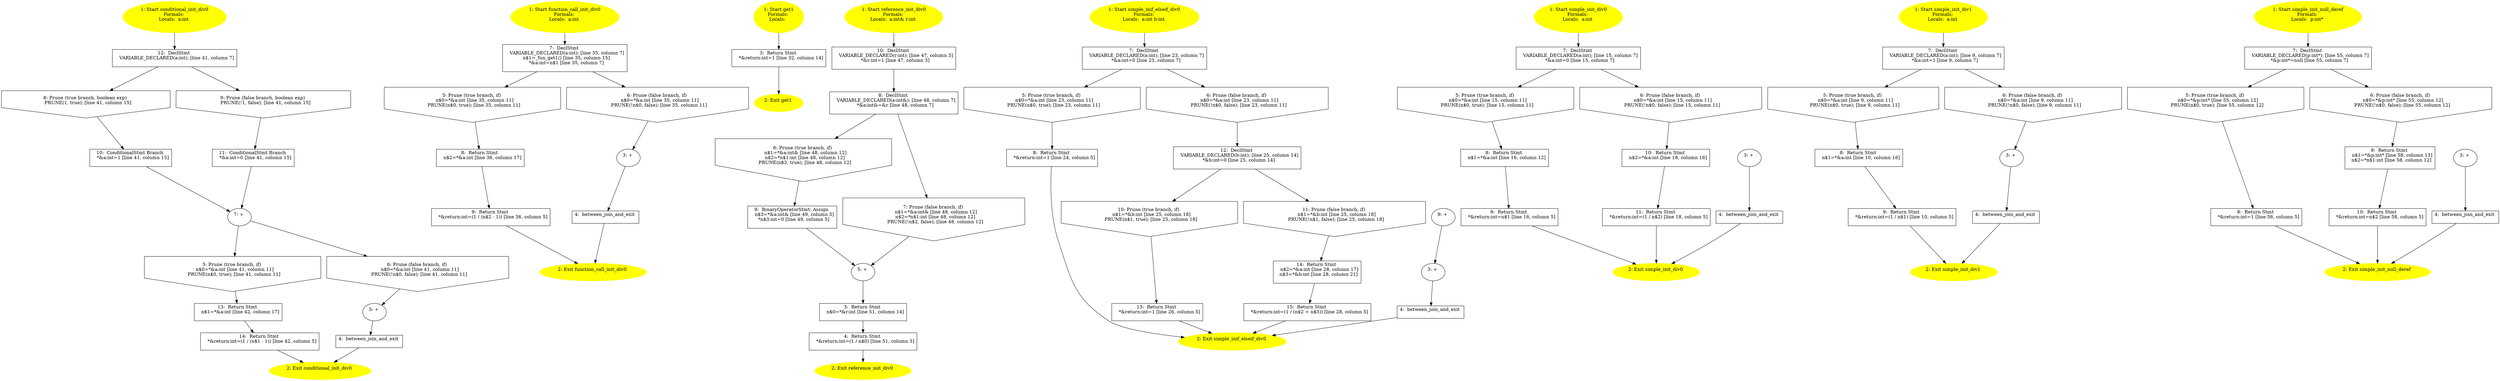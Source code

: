 /* @generated */
digraph cfg {
"conditional_init_div0#15409862859031639280.1a402395676f14cae9f26917a820e9ed_1" [label="1: Start conditional_init_div0\nFormals: \nLocals:  a:int \n  " color=yellow style=filled]
	

	 "conditional_init_div0#15409862859031639280.1a402395676f14cae9f26917a820e9ed_1" -> "conditional_init_div0#15409862859031639280.1a402395676f14cae9f26917a820e9ed_12" ;
"conditional_init_div0#15409862859031639280.1a402395676f14cae9f26917a820e9ed_2" [label="2: Exit conditional_init_div0 \n  " color=yellow style=filled]
	

"conditional_init_div0#15409862859031639280.1a402395676f14cae9f26917a820e9ed_3" [label="3: + \n  " ]
	

	 "conditional_init_div0#15409862859031639280.1a402395676f14cae9f26917a820e9ed_3" -> "conditional_init_div0#15409862859031639280.1a402395676f14cae9f26917a820e9ed_4" ;
"conditional_init_div0#15409862859031639280.1a402395676f14cae9f26917a820e9ed_4" [label="4:  between_join_and_exit \n  " shape="box"]
	

	 "conditional_init_div0#15409862859031639280.1a402395676f14cae9f26917a820e9ed_4" -> "conditional_init_div0#15409862859031639280.1a402395676f14cae9f26917a820e9ed_2" ;
"conditional_init_div0#15409862859031639280.1a402395676f14cae9f26917a820e9ed_5" [label="5: Prune (true branch, if) \n   n$0=*&a:int [line 41, column 11]\n  PRUNE(n$0, true); [line 41, column 11]\n " shape="invhouse"]
	

	 "conditional_init_div0#15409862859031639280.1a402395676f14cae9f26917a820e9ed_5" -> "conditional_init_div0#15409862859031639280.1a402395676f14cae9f26917a820e9ed_13" ;
"conditional_init_div0#15409862859031639280.1a402395676f14cae9f26917a820e9ed_6" [label="6: Prune (false branch, if) \n   n$0=*&a:int [line 41, column 11]\n  PRUNE(!n$0, false); [line 41, column 11]\n " shape="invhouse"]
	

	 "conditional_init_div0#15409862859031639280.1a402395676f14cae9f26917a820e9ed_6" -> "conditional_init_div0#15409862859031639280.1a402395676f14cae9f26917a820e9ed_3" ;
"conditional_init_div0#15409862859031639280.1a402395676f14cae9f26917a820e9ed_7" [label="7: + \n  " ]
	

	 "conditional_init_div0#15409862859031639280.1a402395676f14cae9f26917a820e9ed_7" -> "conditional_init_div0#15409862859031639280.1a402395676f14cae9f26917a820e9ed_5" ;
	 "conditional_init_div0#15409862859031639280.1a402395676f14cae9f26917a820e9ed_7" -> "conditional_init_div0#15409862859031639280.1a402395676f14cae9f26917a820e9ed_6" ;
"conditional_init_div0#15409862859031639280.1a402395676f14cae9f26917a820e9ed_8" [label="8: Prune (true branch, boolean exp) \n   PRUNE(1, true); [line 41, column 15]\n " shape="invhouse"]
	

	 "conditional_init_div0#15409862859031639280.1a402395676f14cae9f26917a820e9ed_8" -> "conditional_init_div0#15409862859031639280.1a402395676f14cae9f26917a820e9ed_10" ;
"conditional_init_div0#15409862859031639280.1a402395676f14cae9f26917a820e9ed_9" [label="9: Prune (false branch, boolean exp) \n   PRUNE(!1, false); [line 41, column 15]\n " shape="invhouse"]
	

	 "conditional_init_div0#15409862859031639280.1a402395676f14cae9f26917a820e9ed_9" -> "conditional_init_div0#15409862859031639280.1a402395676f14cae9f26917a820e9ed_11" ;
"conditional_init_div0#15409862859031639280.1a402395676f14cae9f26917a820e9ed_10" [label="10:  ConditionalStmt Branch \n   *&a:int=1 [line 41, column 15]\n " shape="box"]
	

	 "conditional_init_div0#15409862859031639280.1a402395676f14cae9f26917a820e9ed_10" -> "conditional_init_div0#15409862859031639280.1a402395676f14cae9f26917a820e9ed_7" ;
"conditional_init_div0#15409862859031639280.1a402395676f14cae9f26917a820e9ed_11" [label="11:  ConditionalStmt Branch \n   *&a:int=0 [line 41, column 15]\n " shape="box"]
	

	 "conditional_init_div0#15409862859031639280.1a402395676f14cae9f26917a820e9ed_11" -> "conditional_init_div0#15409862859031639280.1a402395676f14cae9f26917a820e9ed_7" ;
"conditional_init_div0#15409862859031639280.1a402395676f14cae9f26917a820e9ed_12" [label="12:  DeclStmt \n   VARIABLE_DECLARED(a:int); [line 41, column 7]\n " shape="box"]
	

	 "conditional_init_div0#15409862859031639280.1a402395676f14cae9f26917a820e9ed_12" -> "conditional_init_div0#15409862859031639280.1a402395676f14cae9f26917a820e9ed_8" ;
	 "conditional_init_div0#15409862859031639280.1a402395676f14cae9f26917a820e9ed_12" -> "conditional_init_div0#15409862859031639280.1a402395676f14cae9f26917a820e9ed_9" ;
"conditional_init_div0#15409862859031639280.1a402395676f14cae9f26917a820e9ed_13" [label="13:  Return Stmt \n   n$1=*&a:int [line 42, column 17]\n " shape="box"]
	

	 "conditional_init_div0#15409862859031639280.1a402395676f14cae9f26917a820e9ed_13" -> "conditional_init_div0#15409862859031639280.1a402395676f14cae9f26917a820e9ed_14" ;
"conditional_init_div0#15409862859031639280.1a402395676f14cae9f26917a820e9ed_14" [label="14:  Return Stmt \n   *&return:int=(1 / (n$1 - 1)) [line 42, column 5]\n " shape="box"]
	

	 "conditional_init_div0#15409862859031639280.1a402395676f14cae9f26917a820e9ed_14" -> "conditional_init_div0#15409862859031639280.1a402395676f14cae9f26917a820e9ed_2" ;
"function_call_init_div0#7458225874916439501.0ec340f42ffbe340a808e1b8bee4f555_1" [label="1: Start function_call_init_div0\nFormals: \nLocals:  a:int \n  " color=yellow style=filled]
	

	 "function_call_init_div0#7458225874916439501.0ec340f42ffbe340a808e1b8bee4f555_1" -> "function_call_init_div0#7458225874916439501.0ec340f42ffbe340a808e1b8bee4f555_7" ;
"function_call_init_div0#7458225874916439501.0ec340f42ffbe340a808e1b8bee4f555_2" [label="2: Exit function_call_init_div0 \n  " color=yellow style=filled]
	

"function_call_init_div0#7458225874916439501.0ec340f42ffbe340a808e1b8bee4f555_3" [label="3: + \n  " ]
	

	 "function_call_init_div0#7458225874916439501.0ec340f42ffbe340a808e1b8bee4f555_3" -> "function_call_init_div0#7458225874916439501.0ec340f42ffbe340a808e1b8bee4f555_4" ;
"function_call_init_div0#7458225874916439501.0ec340f42ffbe340a808e1b8bee4f555_4" [label="4:  between_join_and_exit \n  " shape="box"]
	

	 "function_call_init_div0#7458225874916439501.0ec340f42ffbe340a808e1b8bee4f555_4" -> "function_call_init_div0#7458225874916439501.0ec340f42ffbe340a808e1b8bee4f555_2" ;
"function_call_init_div0#7458225874916439501.0ec340f42ffbe340a808e1b8bee4f555_5" [label="5: Prune (true branch, if) \n   n$0=*&a:int [line 35, column 11]\n  PRUNE(n$0, true); [line 35, column 11]\n " shape="invhouse"]
	

	 "function_call_init_div0#7458225874916439501.0ec340f42ffbe340a808e1b8bee4f555_5" -> "function_call_init_div0#7458225874916439501.0ec340f42ffbe340a808e1b8bee4f555_8" ;
"function_call_init_div0#7458225874916439501.0ec340f42ffbe340a808e1b8bee4f555_6" [label="6: Prune (false branch, if) \n   n$0=*&a:int [line 35, column 11]\n  PRUNE(!n$0, false); [line 35, column 11]\n " shape="invhouse"]
	

	 "function_call_init_div0#7458225874916439501.0ec340f42ffbe340a808e1b8bee4f555_6" -> "function_call_init_div0#7458225874916439501.0ec340f42ffbe340a808e1b8bee4f555_3" ;
"function_call_init_div0#7458225874916439501.0ec340f42ffbe340a808e1b8bee4f555_7" [label="7:  DeclStmt \n   VARIABLE_DECLARED(a:int); [line 35, column 7]\n  n$1=_fun_get1() [line 35, column 15]\n  *&a:int=n$1 [line 35, column 7]\n " shape="box"]
	

	 "function_call_init_div0#7458225874916439501.0ec340f42ffbe340a808e1b8bee4f555_7" -> "function_call_init_div0#7458225874916439501.0ec340f42ffbe340a808e1b8bee4f555_5" ;
	 "function_call_init_div0#7458225874916439501.0ec340f42ffbe340a808e1b8bee4f555_7" -> "function_call_init_div0#7458225874916439501.0ec340f42ffbe340a808e1b8bee4f555_6" ;
"function_call_init_div0#7458225874916439501.0ec340f42ffbe340a808e1b8bee4f555_8" [label="8:  Return Stmt \n   n$2=*&a:int [line 36, column 17]\n " shape="box"]
	

	 "function_call_init_div0#7458225874916439501.0ec340f42ffbe340a808e1b8bee4f555_8" -> "function_call_init_div0#7458225874916439501.0ec340f42ffbe340a808e1b8bee4f555_9" ;
"function_call_init_div0#7458225874916439501.0ec340f42ffbe340a808e1b8bee4f555_9" [label="9:  Return Stmt \n   *&return:int=(1 / (n$2 - 1)) [line 36, column 5]\n " shape="box"]
	

	 "function_call_init_div0#7458225874916439501.0ec340f42ffbe340a808e1b8bee4f555_9" -> "function_call_init_div0#7458225874916439501.0ec340f42ffbe340a808e1b8bee4f555_2" ;
"get1#13610294053118758587.bb56087449b1c212bd814280133976bb_1" [label="1: Start get1\nFormals: \nLocals:  \n  " color=yellow style=filled]
	

	 "get1#13610294053118758587.bb56087449b1c212bd814280133976bb_1" -> "get1#13610294053118758587.bb56087449b1c212bd814280133976bb_3" ;
"get1#13610294053118758587.bb56087449b1c212bd814280133976bb_2" [label="2: Exit get1 \n  " color=yellow style=filled]
	

"get1#13610294053118758587.bb56087449b1c212bd814280133976bb_3" [label="3:  Return Stmt \n   *&return:int=1 [line 32, column 14]\n " shape="box"]
	

	 "get1#13610294053118758587.bb56087449b1c212bd814280133976bb_3" -> "get1#13610294053118758587.bb56087449b1c212bd814280133976bb_2" ;
"reference_init_div0#8765531464226376816.66e8a6545ef6e4641561744b4125ae49_1" [label="1: Start reference_init_div0\nFormals: \nLocals:  a:int& r:int \n  " color=yellow style=filled]
	

	 "reference_init_div0#8765531464226376816.66e8a6545ef6e4641561744b4125ae49_1" -> "reference_init_div0#8765531464226376816.66e8a6545ef6e4641561744b4125ae49_10" ;
"reference_init_div0#8765531464226376816.66e8a6545ef6e4641561744b4125ae49_2" [label="2: Exit reference_init_div0 \n  " color=yellow style=filled]
	

"reference_init_div0#8765531464226376816.66e8a6545ef6e4641561744b4125ae49_3" [label="3:  Return Stmt \n   n$0=*&r:int [line 51, column 14]\n " shape="box"]
	

	 "reference_init_div0#8765531464226376816.66e8a6545ef6e4641561744b4125ae49_3" -> "reference_init_div0#8765531464226376816.66e8a6545ef6e4641561744b4125ae49_4" ;
"reference_init_div0#8765531464226376816.66e8a6545ef6e4641561744b4125ae49_4" [label="4:  Return Stmt \n   *&return:int=(1 / n$0) [line 51, column 3]\n " shape="box"]
	

	 "reference_init_div0#8765531464226376816.66e8a6545ef6e4641561744b4125ae49_4" -> "reference_init_div0#8765531464226376816.66e8a6545ef6e4641561744b4125ae49_2" ;
"reference_init_div0#8765531464226376816.66e8a6545ef6e4641561744b4125ae49_5" [label="5: + \n  " ]
	

	 "reference_init_div0#8765531464226376816.66e8a6545ef6e4641561744b4125ae49_5" -> "reference_init_div0#8765531464226376816.66e8a6545ef6e4641561744b4125ae49_3" ;
"reference_init_div0#8765531464226376816.66e8a6545ef6e4641561744b4125ae49_6" [label="6: Prune (true branch, if) \n   n$1=*&a:int& [line 48, column 12]\n  n$2=*n$1:int [line 48, column 12]\n  PRUNE(n$2, true); [line 48, column 12]\n " shape="invhouse"]
	

	 "reference_init_div0#8765531464226376816.66e8a6545ef6e4641561744b4125ae49_6" -> "reference_init_div0#8765531464226376816.66e8a6545ef6e4641561744b4125ae49_9" ;
"reference_init_div0#8765531464226376816.66e8a6545ef6e4641561744b4125ae49_7" [label="7: Prune (false branch, if) \n   n$1=*&a:int& [line 48, column 12]\n  n$2=*n$1:int [line 48, column 12]\n  PRUNE(!n$2, false); [line 48, column 12]\n " shape="invhouse"]
	

	 "reference_init_div0#8765531464226376816.66e8a6545ef6e4641561744b4125ae49_7" -> "reference_init_div0#8765531464226376816.66e8a6545ef6e4641561744b4125ae49_5" ;
"reference_init_div0#8765531464226376816.66e8a6545ef6e4641561744b4125ae49_8" [label="8:  DeclStmt \n   VARIABLE_DECLARED(a:int&); [line 48, column 7]\n  *&a:int&=&r [line 48, column 7]\n " shape="box"]
	

	 "reference_init_div0#8765531464226376816.66e8a6545ef6e4641561744b4125ae49_8" -> "reference_init_div0#8765531464226376816.66e8a6545ef6e4641561744b4125ae49_6" ;
	 "reference_init_div0#8765531464226376816.66e8a6545ef6e4641561744b4125ae49_8" -> "reference_init_div0#8765531464226376816.66e8a6545ef6e4641561744b4125ae49_7" ;
"reference_init_div0#8765531464226376816.66e8a6545ef6e4641561744b4125ae49_9" [label="9:  BinaryOperatorStmt: Assign \n   n$3=*&a:int& [line 49, column 5]\n  *n$3:int=0 [line 49, column 5]\n " shape="box"]
	

	 "reference_init_div0#8765531464226376816.66e8a6545ef6e4641561744b4125ae49_9" -> "reference_init_div0#8765531464226376816.66e8a6545ef6e4641561744b4125ae49_5" ;
"reference_init_div0#8765531464226376816.66e8a6545ef6e4641561744b4125ae49_10" [label="10:  DeclStmt \n   VARIABLE_DECLARED(r:int); [line 47, column 3]\n  *&r:int=1 [line 47, column 3]\n " shape="box"]
	

	 "reference_init_div0#8765531464226376816.66e8a6545ef6e4641561744b4125ae49_10" -> "reference_init_div0#8765531464226376816.66e8a6545ef6e4641561744b4125ae49_8" ;
"simple_inif_elseif_div0#1757541495273878703.c8ccefe72cee28b41298deb3c0060bd6_1" [label="1: Start simple_inif_elseif_div0\nFormals: \nLocals:  a:int b:int \n  " color=yellow style=filled]
	

	 "simple_inif_elseif_div0#1757541495273878703.c8ccefe72cee28b41298deb3c0060bd6_1" -> "simple_inif_elseif_div0#1757541495273878703.c8ccefe72cee28b41298deb3c0060bd6_7" ;
"simple_inif_elseif_div0#1757541495273878703.c8ccefe72cee28b41298deb3c0060bd6_2" [label="2: Exit simple_inif_elseif_div0 \n  " color=yellow style=filled]
	

"simple_inif_elseif_div0#1757541495273878703.c8ccefe72cee28b41298deb3c0060bd6_3" [label="3: + \n  " ]
	

	 "simple_inif_elseif_div0#1757541495273878703.c8ccefe72cee28b41298deb3c0060bd6_3" -> "simple_inif_elseif_div0#1757541495273878703.c8ccefe72cee28b41298deb3c0060bd6_4" ;
"simple_inif_elseif_div0#1757541495273878703.c8ccefe72cee28b41298deb3c0060bd6_4" [label="4:  between_join_and_exit \n  " shape="box"]
	

	 "simple_inif_elseif_div0#1757541495273878703.c8ccefe72cee28b41298deb3c0060bd6_4" -> "simple_inif_elseif_div0#1757541495273878703.c8ccefe72cee28b41298deb3c0060bd6_2" ;
"simple_inif_elseif_div0#1757541495273878703.c8ccefe72cee28b41298deb3c0060bd6_5" [label="5: Prune (true branch, if) \n   n$0=*&a:int [line 23, column 11]\n  PRUNE(n$0, true); [line 23, column 11]\n " shape="invhouse"]
	

	 "simple_inif_elseif_div0#1757541495273878703.c8ccefe72cee28b41298deb3c0060bd6_5" -> "simple_inif_elseif_div0#1757541495273878703.c8ccefe72cee28b41298deb3c0060bd6_8" ;
"simple_inif_elseif_div0#1757541495273878703.c8ccefe72cee28b41298deb3c0060bd6_6" [label="6: Prune (false branch, if) \n   n$0=*&a:int [line 23, column 11]\n  PRUNE(!n$0, false); [line 23, column 11]\n " shape="invhouse"]
	

	 "simple_inif_elseif_div0#1757541495273878703.c8ccefe72cee28b41298deb3c0060bd6_6" -> "simple_inif_elseif_div0#1757541495273878703.c8ccefe72cee28b41298deb3c0060bd6_12" ;
"simple_inif_elseif_div0#1757541495273878703.c8ccefe72cee28b41298deb3c0060bd6_7" [label="7:  DeclStmt \n   VARIABLE_DECLARED(a:int); [line 23, column 7]\n  *&a:int=0 [line 23, column 7]\n " shape="box"]
	

	 "simple_inif_elseif_div0#1757541495273878703.c8ccefe72cee28b41298deb3c0060bd6_7" -> "simple_inif_elseif_div0#1757541495273878703.c8ccefe72cee28b41298deb3c0060bd6_5" ;
	 "simple_inif_elseif_div0#1757541495273878703.c8ccefe72cee28b41298deb3c0060bd6_7" -> "simple_inif_elseif_div0#1757541495273878703.c8ccefe72cee28b41298deb3c0060bd6_6" ;
"simple_inif_elseif_div0#1757541495273878703.c8ccefe72cee28b41298deb3c0060bd6_8" [label="8:  Return Stmt \n   *&return:int=1 [line 24, column 5]\n " shape="box"]
	

	 "simple_inif_elseif_div0#1757541495273878703.c8ccefe72cee28b41298deb3c0060bd6_8" -> "simple_inif_elseif_div0#1757541495273878703.c8ccefe72cee28b41298deb3c0060bd6_2" ;
"simple_inif_elseif_div0#1757541495273878703.c8ccefe72cee28b41298deb3c0060bd6_9" [label="9: + \n  " ]
	

	 "simple_inif_elseif_div0#1757541495273878703.c8ccefe72cee28b41298deb3c0060bd6_9" -> "simple_inif_elseif_div0#1757541495273878703.c8ccefe72cee28b41298deb3c0060bd6_3" ;
"simple_inif_elseif_div0#1757541495273878703.c8ccefe72cee28b41298deb3c0060bd6_10" [label="10: Prune (true branch, if) \n   n$1=*&b:int [line 25, column 18]\n  PRUNE(n$1, true); [line 25, column 18]\n " shape="invhouse"]
	

	 "simple_inif_elseif_div0#1757541495273878703.c8ccefe72cee28b41298deb3c0060bd6_10" -> "simple_inif_elseif_div0#1757541495273878703.c8ccefe72cee28b41298deb3c0060bd6_13" ;
"simple_inif_elseif_div0#1757541495273878703.c8ccefe72cee28b41298deb3c0060bd6_11" [label="11: Prune (false branch, if) \n   n$1=*&b:int [line 25, column 18]\n  PRUNE(!n$1, false); [line 25, column 18]\n " shape="invhouse"]
	

	 "simple_inif_elseif_div0#1757541495273878703.c8ccefe72cee28b41298deb3c0060bd6_11" -> "simple_inif_elseif_div0#1757541495273878703.c8ccefe72cee28b41298deb3c0060bd6_14" ;
"simple_inif_elseif_div0#1757541495273878703.c8ccefe72cee28b41298deb3c0060bd6_12" [label="12:  DeclStmt \n   VARIABLE_DECLARED(b:int); [line 25, column 14]\n  *&b:int=0 [line 25, column 14]\n " shape="box"]
	

	 "simple_inif_elseif_div0#1757541495273878703.c8ccefe72cee28b41298deb3c0060bd6_12" -> "simple_inif_elseif_div0#1757541495273878703.c8ccefe72cee28b41298deb3c0060bd6_10" ;
	 "simple_inif_elseif_div0#1757541495273878703.c8ccefe72cee28b41298deb3c0060bd6_12" -> "simple_inif_elseif_div0#1757541495273878703.c8ccefe72cee28b41298deb3c0060bd6_11" ;
"simple_inif_elseif_div0#1757541495273878703.c8ccefe72cee28b41298deb3c0060bd6_13" [label="13:  Return Stmt \n   *&return:int=1 [line 26, column 5]\n " shape="box"]
	

	 "simple_inif_elseif_div0#1757541495273878703.c8ccefe72cee28b41298deb3c0060bd6_13" -> "simple_inif_elseif_div0#1757541495273878703.c8ccefe72cee28b41298deb3c0060bd6_2" ;
"simple_inif_elseif_div0#1757541495273878703.c8ccefe72cee28b41298deb3c0060bd6_14" [label="14:  Return Stmt \n   n$2=*&a:int [line 28, column 17]\n  n$3=*&b:int [line 28, column 21]\n " shape="box"]
	

	 "simple_inif_elseif_div0#1757541495273878703.c8ccefe72cee28b41298deb3c0060bd6_14" -> "simple_inif_elseif_div0#1757541495273878703.c8ccefe72cee28b41298deb3c0060bd6_15" ;
"simple_inif_elseif_div0#1757541495273878703.c8ccefe72cee28b41298deb3c0060bd6_15" [label="15:  Return Stmt \n   *&return:int=(1 / (n$2 + n$3)) [line 28, column 5]\n " shape="box"]
	

	 "simple_inif_elseif_div0#1757541495273878703.c8ccefe72cee28b41298deb3c0060bd6_15" -> "simple_inif_elseif_div0#1757541495273878703.c8ccefe72cee28b41298deb3c0060bd6_2" ;
"simple_init_div0#11745425529376514034.212fa73086397a0d668498a9c8eff99e_1" [label="1: Start simple_init_div0\nFormals: \nLocals:  a:int \n  " color=yellow style=filled]
	

	 "simple_init_div0#11745425529376514034.212fa73086397a0d668498a9c8eff99e_1" -> "simple_init_div0#11745425529376514034.212fa73086397a0d668498a9c8eff99e_7" ;
"simple_init_div0#11745425529376514034.212fa73086397a0d668498a9c8eff99e_2" [label="2: Exit simple_init_div0 \n  " color=yellow style=filled]
	

"simple_init_div0#11745425529376514034.212fa73086397a0d668498a9c8eff99e_3" [label="3: + \n  " ]
	

	 "simple_init_div0#11745425529376514034.212fa73086397a0d668498a9c8eff99e_3" -> "simple_init_div0#11745425529376514034.212fa73086397a0d668498a9c8eff99e_4" ;
"simple_init_div0#11745425529376514034.212fa73086397a0d668498a9c8eff99e_4" [label="4:  between_join_and_exit \n  " shape="box"]
	

	 "simple_init_div0#11745425529376514034.212fa73086397a0d668498a9c8eff99e_4" -> "simple_init_div0#11745425529376514034.212fa73086397a0d668498a9c8eff99e_2" ;
"simple_init_div0#11745425529376514034.212fa73086397a0d668498a9c8eff99e_5" [label="5: Prune (true branch, if) \n   n$0=*&a:int [line 15, column 11]\n  PRUNE(n$0, true); [line 15, column 11]\n " shape="invhouse"]
	

	 "simple_init_div0#11745425529376514034.212fa73086397a0d668498a9c8eff99e_5" -> "simple_init_div0#11745425529376514034.212fa73086397a0d668498a9c8eff99e_8" ;
"simple_init_div0#11745425529376514034.212fa73086397a0d668498a9c8eff99e_6" [label="6: Prune (false branch, if) \n   n$0=*&a:int [line 15, column 11]\n  PRUNE(!n$0, false); [line 15, column 11]\n " shape="invhouse"]
	

	 "simple_init_div0#11745425529376514034.212fa73086397a0d668498a9c8eff99e_6" -> "simple_init_div0#11745425529376514034.212fa73086397a0d668498a9c8eff99e_10" ;
"simple_init_div0#11745425529376514034.212fa73086397a0d668498a9c8eff99e_7" [label="7:  DeclStmt \n   VARIABLE_DECLARED(a:int); [line 15, column 7]\n  *&a:int=0 [line 15, column 7]\n " shape="box"]
	

	 "simple_init_div0#11745425529376514034.212fa73086397a0d668498a9c8eff99e_7" -> "simple_init_div0#11745425529376514034.212fa73086397a0d668498a9c8eff99e_5" ;
	 "simple_init_div0#11745425529376514034.212fa73086397a0d668498a9c8eff99e_7" -> "simple_init_div0#11745425529376514034.212fa73086397a0d668498a9c8eff99e_6" ;
"simple_init_div0#11745425529376514034.212fa73086397a0d668498a9c8eff99e_8" [label="8:  Return Stmt \n   n$1=*&a:int [line 16, column 12]\n " shape="box"]
	

	 "simple_init_div0#11745425529376514034.212fa73086397a0d668498a9c8eff99e_8" -> "simple_init_div0#11745425529376514034.212fa73086397a0d668498a9c8eff99e_9" ;
"simple_init_div0#11745425529376514034.212fa73086397a0d668498a9c8eff99e_9" [label="9:  Return Stmt \n   *&return:int=n$1 [line 16, column 5]\n " shape="box"]
	

	 "simple_init_div0#11745425529376514034.212fa73086397a0d668498a9c8eff99e_9" -> "simple_init_div0#11745425529376514034.212fa73086397a0d668498a9c8eff99e_2" ;
"simple_init_div0#11745425529376514034.212fa73086397a0d668498a9c8eff99e_10" [label="10:  Return Stmt \n   n$2=*&a:int [line 18, column 16]\n " shape="box"]
	

	 "simple_init_div0#11745425529376514034.212fa73086397a0d668498a9c8eff99e_10" -> "simple_init_div0#11745425529376514034.212fa73086397a0d668498a9c8eff99e_11" ;
"simple_init_div0#11745425529376514034.212fa73086397a0d668498a9c8eff99e_11" [label="11:  Return Stmt \n   *&return:int=(1 / n$2) [line 18, column 5]\n " shape="box"]
	

	 "simple_init_div0#11745425529376514034.212fa73086397a0d668498a9c8eff99e_11" -> "simple_init_div0#11745425529376514034.212fa73086397a0d668498a9c8eff99e_2" ;
"simple_init_div1#11746272153330047279.0563640869475a4683e824c15c85a68a_1" [label="1: Start simple_init_div1\nFormals: \nLocals:  a:int \n  " color=yellow style=filled]
	

	 "simple_init_div1#11746272153330047279.0563640869475a4683e824c15c85a68a_1" -> "simple_init_div1#11746272153330047279.0563640869475a4683e824c15c85a68a_7" ;
"simple_init_div1#11746272153330047279.0563640869475a4683e824c15c85a68a_2" [label="2: Exit simple_init_div1 \n  " color=yellow style=filled]
	

"simple_init_div1#11746272153330047279.0563640869475a4683e824c15c85a68a_3" [label="3: + \n  " ]
	

	 "simple_init_div1#11746272153330047279.0563640869475a4683e824c15c85a68a_3" -> "simple_init_div1#11746272153330047279.0563640869475a4683e824c15c85a68a_4" ;
"simple_init_div1#11746272153330047279.0563640869475a4683e824c15c85a68a_4" [label="4:  between_join_and_exit \n  " shape="box"]
	

	 "simple_init_div1#11746272153330047279.0563640869475a4683e824c15c85a68a_4" -> "simple_init_div1#11746272153330047279.0563640869475a4683e824c15c85a68a_2" ;
"simple_init_div1#11746272153330047279.0563640869475a4683e824c15c85a68a_5" [label="5: Prune (true branch, if) \n   n$0=*&a:int [line 9, column 11]\n  PRUNE(n$0, true); [line 9, column 11]\n " shape="invhouse"]
	

	 "simple_init_div1#11746272153330047279.0563640869475a4683e824c15c85a68a_5" -> "simple_init_div1#11746272153330047279.0563640869475a4683e824c15c85a68a_8" ;
"simple_init_div1#11746272153330047279.0563640869475a4683e824c15c85a68a_6" [label="6: Prune (false branch, if) \n   n$0=*&a:int [line 9, column 11]\n  PRUNE(!n$0, false); [line 9, column 11]\n " shape="invhouse"]
	

	 "simple_init_div1#11746272153330047279.0563640869475a4683e824c15c85a68a_6" -> "simple_init_div1#11746272153330047279.0563640869475a4683e824c15c85a68a_3" ;
"simple_init_div1#11746272153330047279.0563640869475a4683e824c15c85a68a_7" [label="7:  DeclStmt \n   VARIABLE_DECLARED(a:int); [line 9, column 7]\n  *&a:int=1 [line 9, column 7]\n " shape="box"]
	

	 "simple_init_div1#11746272153330047279.0563640869475a4683e824c15c85a68a_7" -> "simple_init_div1#11746272153330047279.0563640869475a4683e824c15c85a68a_5" ;
	 "simple_init_div1#11746272153330047279.0563640869475a4683e824c15c85a68a_7" -> "simple_init_div1#11746272153330047279.0563640869475a4683e824c15c85a68a_6" ;
"simple_init_div1#11746272153330047279.0563640869475a4683e824c15c85a68a_8" [label="8:  Return Stmt \n   n$1=*&a:int [line 10, column 16]\n " shape="box"]
	

	 "simple_init_div1#11746272153330047279.0563640869475a4683e824c15c85a68a_8" -> "simple_init_div1#11746272153330047279.0563640869475a4683e824c15c85a68a_9" ;
"simple_init_div1#11746272153330047279.0563640869475a4683e824c15c85a68a_9" [label="9:  Return Stmt \n   *&return:int=(1 / n$1) [line 10, column 5]\n " shape="box"]
	

	 "simple_init_div1#11746272153330047279.0563640869475a4683e824c15c85a68a_9" -> "simple_init_div1#11746272153330047279.0563640869475a4683e824c15c85a68a_2" ;
"simple_init_null_deref#4388790903269166010.3931bff4c48c8b02a470a54ec37db174_1" [label="1: Start simple_init_null_deref\nFormals: \nLocals:  p:int* \n  " color=yellow style=filled]
	

	 "simple_init_null_deref#4388790903269166010.3931bff4c48c8b02a470a54ec37db174_1" -> "simple_init_null_deref#4388790903269166010.3931bff4c48c8b02a470a54ec37db174_7" ;
"simple_init_null_deref#4388790903269166010.3931bff4c48c8b02a470a54ec37db174_2" [label="2: Exit simple_init_null_deref \n  " color=yellow style=filled]
	

"simple_init_null_deref#4388790903269166010.3931bff4c48c8b02a470a54ec37db174_3" [label="3: + \n  " ]
	

	 "simple_init_null_deref#4388790903269166010.3931bff4c48c8b02a470a54ec37db174_3" -> "simple_init_null_deref#4388790903269166010.3931bff4c48c8b02a470a54ec37db174_4" ;
"simple_init_null_deref#4388790903269166010.3931bff4c48c8b02a470a54ec37db174_4" [label="4:  between_join_and_exit \n  " shape="box"]
	

	 "simple_init_null_deref#4388790903269166010.3931bff4c48c8b02a470a54ec37db174_4" -> "simple_init_null_deref#4388790903269166010.3931bff4c48c8b02a470a54ec37db174_2" ;
"simple_init_null_deref#4388790903269166010.3931bff4c48c8b02a470a54ec37db174_5" [label="5: Prune (true branch, if) \n   n$0=*&p:int* [line 55, column 12]\n  PRUNE(n$0, true); [line 55, column 12]\n " shape="invhouse"]
	

	 "simple_init_null_deref#4388790903269166010.3931bff4c48c8b02a470a54ec37db174_5" -> "simple_init_null_deref#4388790903269166010.3931bff4c48c8b02a470a54ec37db174_8" ;
"simple_init_null_deref#4388790903269166010.3931bff4c48c8b02a470a54ec37db174_6" [label="6: Prune (false branch, if) \n   n$0=*&p:int* [line 55, column 12]\n  PRUNE(!n$0, false); [line 55, column 12]\n " shape="invhouse"]
	

	 "simple_init_null_deref#4388790903269166010.3931bff4c48c8b02a470a54ec37db174_6" -> "simple_init_null_deref#4388790903269166010.3931bff4c48c8b02a470a54ec37db174_9" ;
"simple_init_null_deref#4388790903269166010.3931bff4c48c8b02a470a54ec37db174_7" [label="7:  DeclStmt \n   VARIABLE_DECLARED(p:int*); [line 55, column 7]\n  *&p:int*=null [line 55, column 7]\n " shape="box"]
	

	 "simple_init_null_deref#4388790903269166010.3931bff4c48c8b02a470a54ec37db174_7" -> "simple_init_null_deref#4388790903269166010.3931bff4c48c8b02a470a54ec37db174_5" ;
	 "simple_init_null_deref#4388790903269166010.3931bff4c48c8b02a470a54ec37db174_7" -> "simple_init_null_deref#4388790903269166010.3931bff4c48c8b02a470a54ec37db174_6" ;
"simple_init_null_deref#4388790903269166010.3931bff4c48c8b02a470a54ec37db174_8" [label="8:  Return Stmt \n   *&return:int=1 [line 56, column 5]\n " shape="box"]
	

	 "simple_init_null_deref#4388790903269166010.3931bff4c48c8b02a470a54ec37db174_8" -> "simple_init_null_deref#4388790903269166010.3931bff4c48c8b02a470a54ec37db174_2" ;
"simple_init_null_deref#4388790903269166010.3931bff4c48c8b02a470a54ec37db174_9" [label="9:  Return Stmt \n   n$1=*&p:int* [line 58, column 13]\n  n$2=*n$1:int [line 58, column 12]\n " shape="box"]
	

	 "simple_init_null_deref#4388790903269166010.3931bff4c48c8b02a470a54ec37db174_9" -> "simple_init_null_deref#4388790903269166010.3931bff4c48c8b02a470a54ec37db174_10" ;
"simple_init_null_deref#4388790903269166010.3931bff4c48c8b02a470a54ec37db174_10" [label="10:  Return Stmt \n   *&return:int=n$2 [line 58, column 5]\n " shape="box"]
	

	 "simple_init_null_deref#4388790903269166010.3931bff4c48c8b02a470a54ec37db174_10" -> "simple_init_null_deref#4388790903269166010.3931bff4c48c8b02a470a54ec37db174_2" ;
}
